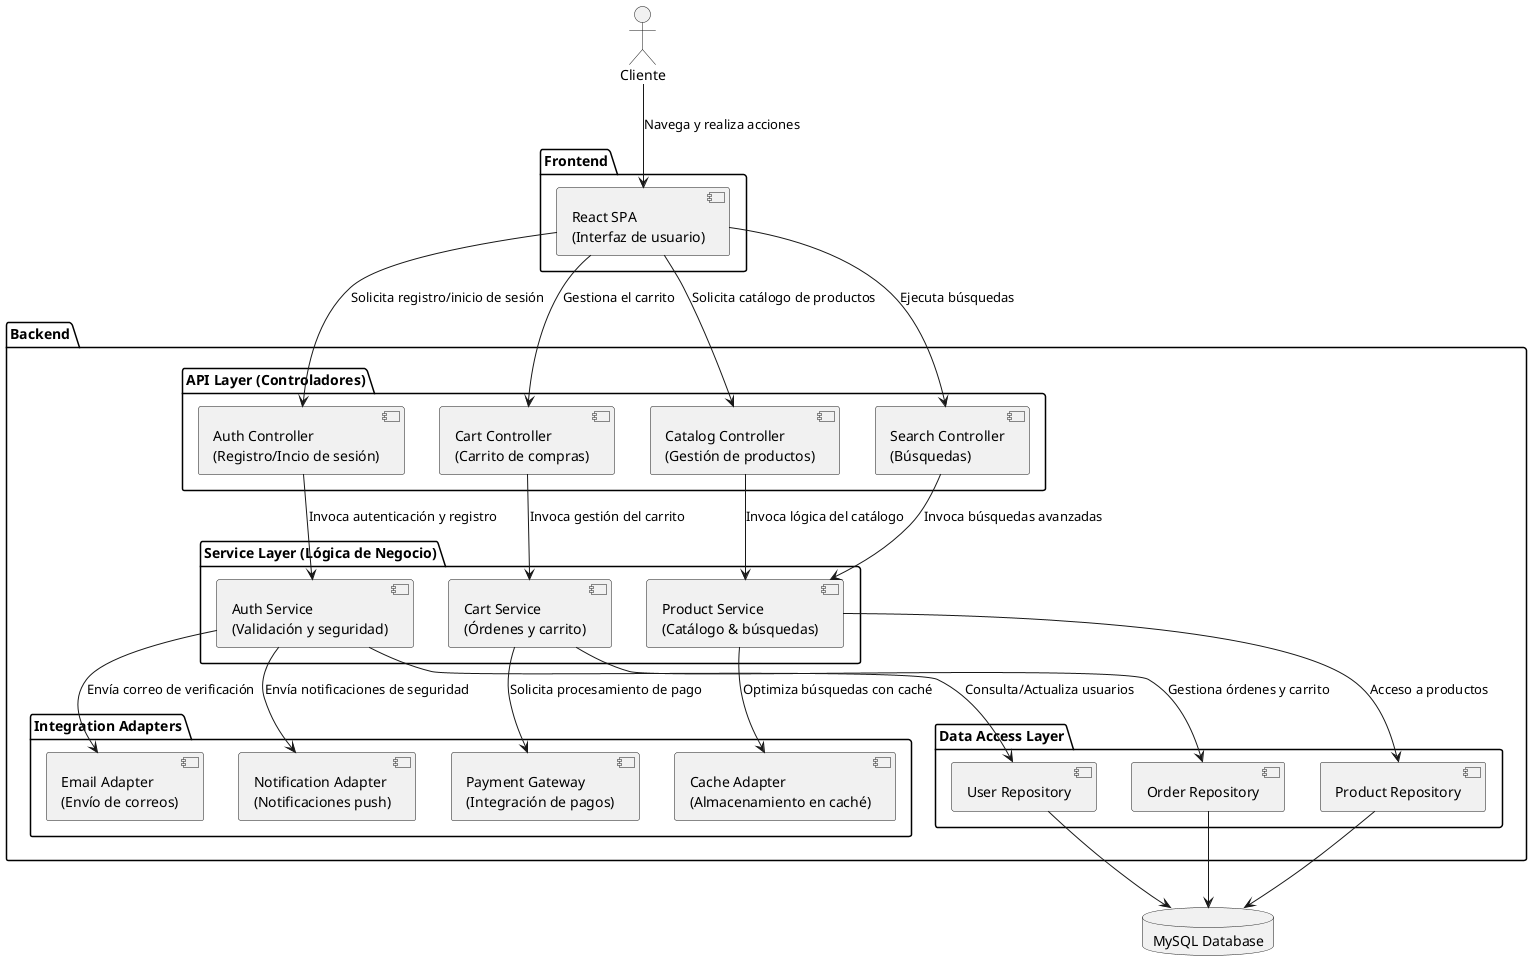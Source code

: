 @startuml
' Definir actores y paquetes

actor "Cliente" as User

package "Frontend" {
  [React SPA\n(Interfaz de usuario)] as React
}

package "Backend" {

  ' API Layer (Controladores)
  package "API Layer (Controladores)" {
    [Auth Controller\n(Registro/Incio de sesión)] as AuthCtrl
    [Catalog Controller\n(Gestión de productos)] as CatCtrl
    [Cart Controller\n(Carrito de compras)] as CartCtrl
    [Search Controller\n(Búsquedas)] as SearchCtrl
  }
  
  ' Service Layer (Lógica de Negocio)
  package "Service Layer (Lógica de Negocio)" {
    [Auth Service\n(Validación y seguridad)] as AuthSvc
    [Product Service\n(Catálogo & búsquedas)] as ProdSvc
    [Cart Service\n(Órdenes y carrito)] as CartSvc
  }
  
  ' Data Access Layer (Repositorios)
  package "Data Access Layer" {
    [User Repository] as UserRepo
    [Product Repository] as ProdRepo
    [Order Repository] as OrderRepo
  }
  
  ' Integration Adapters (Adaptadores externos)
  package "Integration Adapters" {
    [Payment Gateway\n(Integración de pagos)] as Payment
    [Email Adapter\n(Envío de correos)] as EmailAdapter
    [Notification Adapter\n(Notificaciones push)] as NotifAdapter
    [Cache Adapter\n(Almacenamiento en caché)] as CacheAdapter
  }
}

database "MySQL Database" as DB

' Relaciones entre componentes

' Interacción entre el usuario y la interfaz frontend
User --> React : Navega y realiza acciones

' Comunicación Frontend --> API layer
React --> AuthCtrl : Solicita registro/inicio de sesión
React --> CatCtrl : Solicita catálogo de productos
React --> CartCtrl : Gestiona el carrito
React --> SearchCtrl : Ejecuta búsquedas

' Controladores interactúan con la lógica de negocio (Service Layer)
AuthCtrl --> AuthSvc : Invoca autenticación y registro
CatCtrl --> ProdSvc : Invoca lógica del catálogo
CartCtrl --> CartSvc : Invoca gestión del carrito
SearchCtrl --> ProdSvc : Invoca búsquedas avanzadas

' La capa de servicios interactúa con la persistencia
AuthSvc --> UserRepo : Consulta/Actualiza usuarios
ProdSvc --> ProdRepo : Acceso a productos
CartSvc --> OrderRepo : Gestiona órdenes y carrito

' Repositorios se comunican con la base de datos
UserRepo --> DB
ProdRepo --> DB
OrderRepo --> DB

' Integración con servicios externos (Adaptadores)
CartSvc --> Payment : Solicita procesamiento de pago
AuthSvc --> EmailAdapter : Envía correo de verificación
AuthSvc --> NotifAdapter : Envía notificaciones de seguridad
ProdSvc --> CacheAdapter : Optimiza búsquedas con caché

@enduml